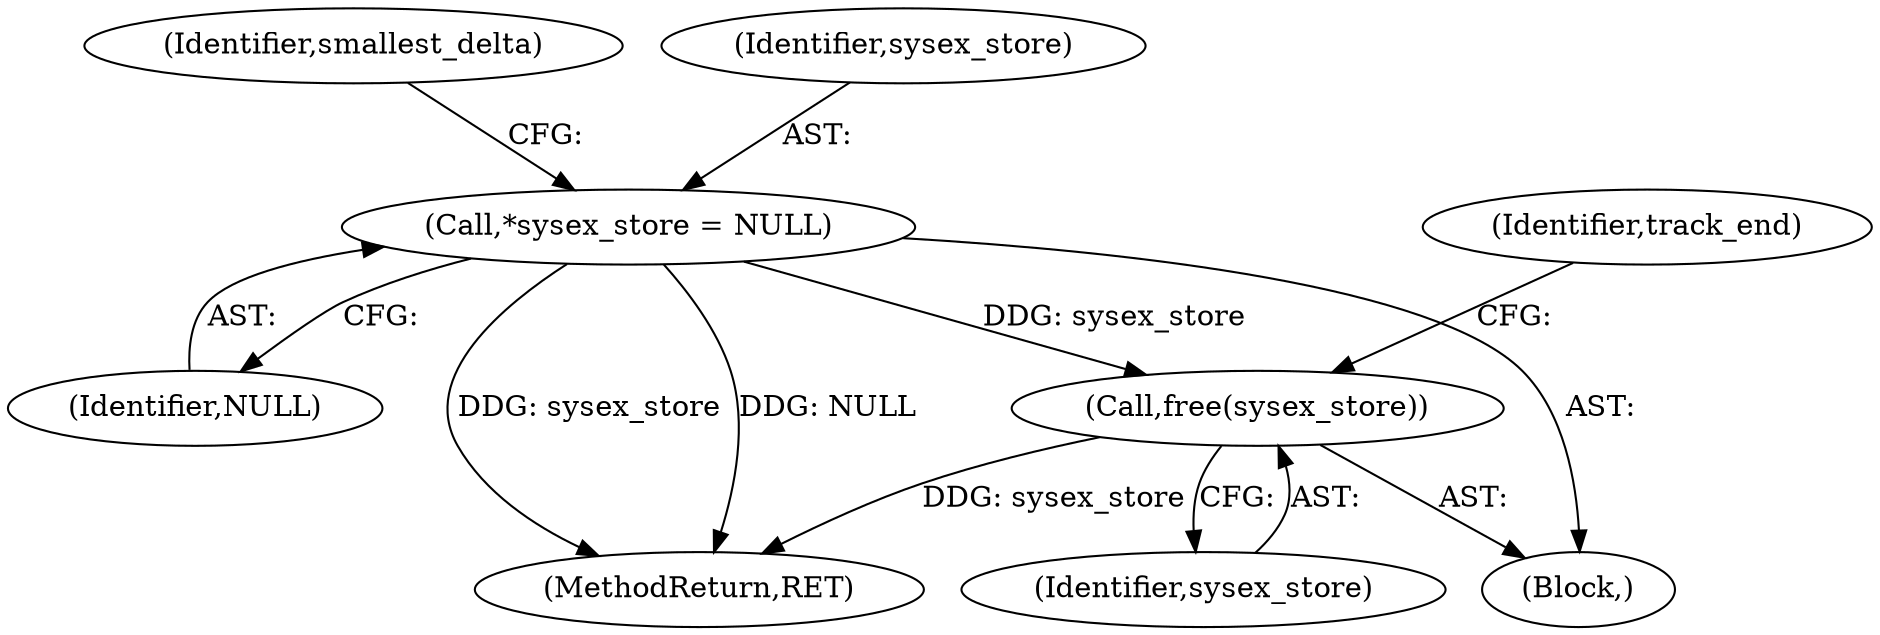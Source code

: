 digraph "0_wildmidi_660b513d99bced8783a4a5984ac2f742c74ebbdd_1@API" {
"1001511" [label="(Call,free(sysex_store))"];
"1000160" [label="(Call,*sysex_store = NULL)"];
"1000160" [label="(Call,*sysex_store = NULL)"];
"1000167" [label="(Identifier,smallest_delta)"];
"1001512" [label="(Identifier,sysex_store)"];
"1001533" [label="(MethodReturn,RET)"];
"1001511" [label="(Call,free(sysex_store))"];
"1001514" [label="(Identifier,track_end)"];
"1000161" [label="(Identifier,sysex_store)"];
"1000123" [label="(Block,)"];
"1000162" [label="(Identifier,NULL)"];
"1001511" -> "1000123"  [label="AST: "];
"1001511" -> "1001512"  [label="CFG: "];
"1001512" -> "1001511"  [label="AST: "];
"1001514" -> "1001511"  [label="CFG: "];
"1001511" -> "1001533"  [label="DDG: sysex_store"];
"1000160" -> "1001511"  [label="DDG: sysex_store"];
"1000160" -> "1000123"  [label="AST: "];
"1000160" -> "1000162"  [label="CFG: "];
"1000161" -> "1000160"  [label="AST: "];
"1000162" -> "1000160"  [label="AST: "];
"1000167" -> "1000160"  [label="CFG: "];
"1000160" -> "1001533"  [label="DDG: NULL"];
"1000160" -> "1001533"  [label="DDG: sysex_store"];
}
